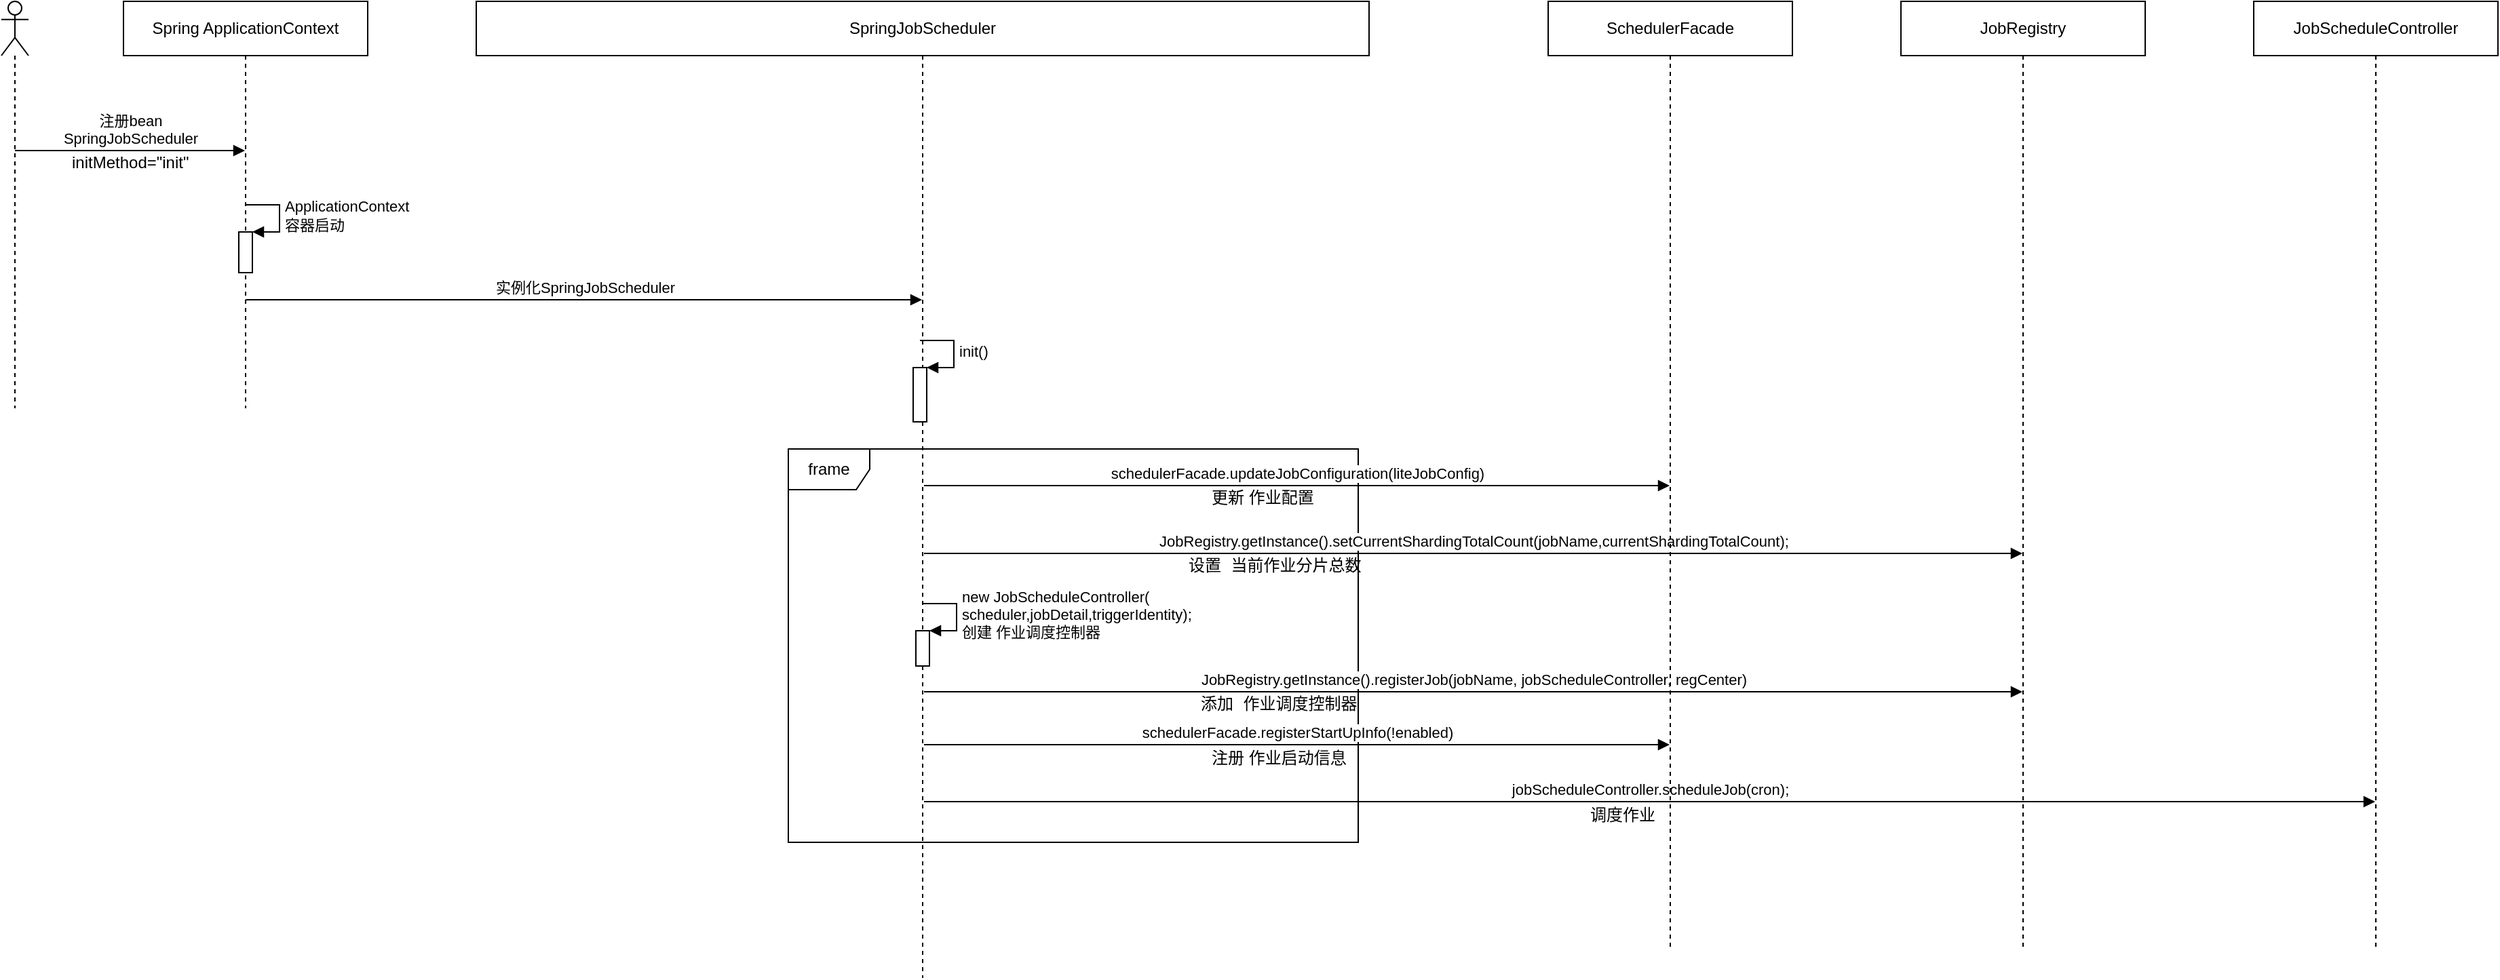 <mxfile version="10.7.5" type="github"><diagram name="Page-1" id="13e1069c-82ec-6db2-03f1-153e76fe0fe0"><mxGraphModel dx="998" dy="425" grid="1" gridSize="10" guides="1" tooltips="1" connect="1" arrows="1" fold="1" page="1" pageScale="1" pageWidth="1100" pageHeight="850" background="#ffffff" math="0" shadow="0"><root><mxCell id="0"/><mxCell id="1" parent="0"/><mxCell id="F85SXQfzrz55yQztH71F-2" value="" style="shape=umlLifeline;participant=umlActor;perimeter=lifelinePerimeter;whiteSpace=wrap;html=1;container=1;collapsible=0;recursiveResize=0;verticalAlign=top;spacingTop=36;labelBackgroundColor=#ffffff;outlineConnect=0;" parent="1" vertex="1"><mxGeometry x="200" y="60" width="20" height="300" as="geometry"/></mxCell><mxCell id="F85SXQfzrz55yQztH71F-7" value="注册bean&lt;br&gt;SpringJobScheduler&lt;br&gt;" style="html=1;verticalAlign=bottom;endArrow=block;" parent="F85SXQfzrz55yQztH71F-2" target="F85SXQfzrz55yQztH71F-3" edge="1"><mxGeometry width="80" relative="1" as="geometry"><mxPoint x="10" y="110" as="sourcePoint"/><mxPoint x="90" y="110" as="targetPoint"/></mxGeometry></mxCell><mxCell id="F85SXQfzrz55yQztH71F-3" value="Spring ApplicationContext" style="shape=umlLifeline;perimeter=lifelinePerimeter;whiteSpace=wrap;html=1;container=1;collapsible=0;recursiveResize=0;outlineConnect=0;" parent="1" vertex="1"><mxGeometry x="290" y="60" width="180" height="300" as="geometry"/></mxCell><mxCell id="F85SXQfzrz55yQztH71F-9" value="" style="html=1;points=[];perimeter=orthogonalPerimeter;" parent="F85SXQfzrz55yQztH71F-3" vertex="1"><mxGeometry x="85" y="170" width="10" height="30" as="geometry"/></mxCell><mxCell id="F85SXQfzrz55yQztH71F-10" value="ApplicationContext&lt;br&gt;容器启动&lt;br&gt;" style="edgeStyle=orthogonalEdgeStyle;html=1;align=left;spacingLeft=2;endArrow=block;rounded=0;entryX=1;entryY=0;" parent="F85SXQfzrz55yQztH71F-3" target="F85SXQfzrz55yQztH71F-9" edge="1"><mxGeometry relative="1" as="geometry"><mxPoint x="90" y="150" as="sourcePoint"/><Array as="points"><mxPoint x="115" y="150"/></Array></mxGeometry></mxCell><mxCell id="F85SXQfzrz55yQztH71F-11" value="实例化SpringJobScheduler" style="html=1;verticalAlign=bottom;endArrow=block;" parent="F85SXQfzrz55yQztH71F-3" target="F85SXQfzrz55yQztH71F-5" edge="1"><mxGeometry width="80" relative="1" as="geometry"><mxPoint x="90" y="220" as="sourcePoint"/><mxPoint x="170" y="220" as="targetPoint"/></mxGeometry></mxCell><mxCell id="F85SXQfzrz55yQztH71F-5" value="SpringJobScheduler" style="shape=umlLifeline;perimeter=lifelinePerimeter;whiteSpace=wrap;html=1;container=1;collapsible=0;recursiveResize=0;outlineConnect=0;" parent="1" vertex="1"><mxGeometry x="550" y="60" width="658" height="720" as="geometry"/></mxCell><mxCell id="F85SXQfzrz55yQztH71F-12" value="" style="html=1;points=[];perimeter=orthogonalPerimeter;" parent="F85SXQfzrz55yQztH71F-5" vertex="1"><mxGeometry x="322" y="270" width="10" height="40" as="geometry"/></mxCell><mxCell id="F85SXQfzrz55yQztH71F-13" value="init()" style="edgeStyle=orthogonalEdgeStyle;html=1;align=left;spacingLeft=2;endArrow=block;rounded=0;entryX=1;entryY=0;" parent="F85SXQfzrz55yQztH71F-5" target="F85SXQfzrz55yQztH71F-12" edge="1"><mxGeometry relative="1" as="geometry"><mxPoint x="327" y="250" as="sourcePoint"/><Array as="points"><mxPoint x="352" y="250"/></Array></mxGeometry></mxCell><mxCell id="hnVTWT6KNMk04GEtp_H0-1" value="frame" style="shape=umlFrame;whiteSpace=wrap;html=1;" vertex="1" parent="F85SXQfzrz55yQztH71F-5"><mxGeometry x="230" y="330" width="420" height="290" as="geometry"/></mxCell><mxCell id="hnVTWT6KNMk04GEtp_H0-8" value="schedulerFacade.updateJobConfiguration(liteJobConfig)" style="html=1;verticalAlign=bottom;endArrow=block;" edge="1" parent="F85SXQfzrz55yQztH71F-5"><mxGeometry width="80" relative="1" as="geometry"><mxPoint x="330" y="357" as="sourcePoint"/><mxPoint x="879.5" y="357" as="targetPoint"/></mxGeometry></mxCell><mxCell id="hnVTWT6KNMk04GEtp_H0-9" value="更新 作业配置" style="text;html=1;resizable=0;points=[];autosize=1;align=left;verticalAlign=top;spacingTop=-4;" vertex="1" parent="F85SXQfzrz55yQztH71F-5"><mxGeometry x="540" y="356" width="90" height="20" as="geometry"/></mxCell><mxCell id="hnVTWT6KNMk04GEtp_H0-12" value="JobRegistry.getInstance().setCurrentShardingTotalCount(&lt;span&gt;jobName&lt;/span&gt;,&lt;span&gt;currentShardingTotalCount&lt;/span&gt;);&lt;br&gt;" style="html=1;verticalAlign=bottom;endArrow=block;" edge="1" parent="F85SXQfzrz55yQztH71F-5"><mxGeometry width="80" relative="1" as="geometry"><mxPoint x="330" y="407" as="sourcePoint"/><mxPoint x="1139.5" y="407" as="targetPoint"/></mxGeometry></mxCell><mxCell id="hnVTWT6KNMk04GEtp_H0-13" value="&lt;pre&gt;&lt;span&gt;&lt;span&gt;设置 当前作业分片总数&lt;/span&gt;&lt;/span&gt;&lt;/pre&gt;" style="text;html=1;resizable=0;points=[];autosize=1;align=left;verticalAlign=top;spacingTop=-4;" vertex="1" parent="F85SXQfzrz55yQztH71F-5"><mxGeometry x="523" y="394" width="140" height="40" as="geometry"/></mxCell><mxCell id="hnVTWT6KNMk04GEtp_H0-15" value="&lt;pre&gt;&lt;br&gt;&lt;/pre&gt;" style="text;html=1;resizable=0;points=[];autosize=1;align=left;verticalAlign=top;spacingTop=-4;" vertex="1" parent="F85SXQfzrz55yQztH71F-5"><mxGeometry x="532" y="457" width="20" height="40" as="geometry"/></mxCell><mxCell id="hnVTWT6KNMk04GEtp_H0-18" value="JobRegistry.getInstance().registerJob(&lt;span&gt;jobName&lt;/span&gt;, jobScheduleController, regCenter)&lt;br&gt;" style="html=1;verticalAlign=bottom;endArrow=block;" edge="1" parent="F85SXQfzrz55yQztH71F-5"><mxGeometry width="80" relative="1" as="geometry"><mxPoint x="330" y="509" as="sourcePoint"/><mxPoint x="1139.5" y="509" as="targetPoint"/></mxGeometry></mxCell><mxCell id="hnVTWT6KNMk04GEtp_H0-19" value="&lt;pre&gt;&lt;span&gt;&lt;span&gt;添加 作业调度控制器&lt;/span&gt;&lt;/span&gt;&lt;/pre&gt;" style="text;html=1;resizable=0;points=[];autosize=1;align=left;verticalAlign=top;spacingTop=-4;" vertex="1" parent="F85SXQfzrz55yQztH71F-5"><mxGeometry x="532" y="496" width="130" height="40" as="geometry"/></mxCell><mxCell id="hnVTWT6KNMk04GEtp_H0-22" value="" style="html=1;points=[];perimeter=orthogonalPerimeter;" vertex="1" parent="F85SXQfzrz55yQztH71F-5"><mxGeometry x="324" y="464" width="10" height="26" as="geometry"/></mxCell><mxCell id="hnVTWT6KNMk04GEtp_H0-23" value="&lt;span&gt;new JobScheduleController(&lt;br&gt;&lt;/span&gt;&lt;span&gt;scheduler,&lt;/span&gt;&lt;span&gt;jobDetail,&lt;/span&gt;&lt;span&gt;triggerIdentity&lt;/span&gt;&lt;span&gt;);&lt;br&gt;创建 作业调度控制器&lt;br&gt;&lt;/span&gt;" style="edgeStyle=orthogonalEdgeStyle;html=1;align=left;spacingLeft=2;endArrow=block;rounded=0;entryX=1;entryY=0;" edge="1" target="hnVTWT6KNMk04GEtp_H0-22" parent="F85SXQfzrz55yQztH71F-5"><mxGeometry relative="1" as="geometry"><mxPoint x="329" y="444" as="sourcePoint"/><Array as="points"><mxPoint x="354" y="444"/></Array></mxGeometry></mxCell><mxCell id="hnVTWT6KNMk04GEtp_H0-24" value="schedulerFacade.registerStartUpInfo(!&lt;span&gt;enabled&lt;/span&gt;)&lt;br&gt;" style="html=1;verticalAlign=bottom;endArrow=block;" edge="1" parent="F85SXQfzrz55yQztH71F-5"><mxGeometry width="80" relative="1" as="geometry"><mxPoint x="330" y="548" as="sourcePoint"/><mxPoint x="879.5" y="548" as="targetPoint"/></mxGeometry></mxCell><mxCell id="hnVTWT6KNMk04GEtp_H0-25" value="注册 作业启动信息" style="text;html=1;resizable=0;points=[];autosize=1;align=left;verticalAlign=top;spacingTop=-4;" vertex="1" parent="F85SXQfzrz55yQztH71F-5"><mxGeometry x="540" y="548" width="110" height="20" as="geometry"/></mxCell><mxCell id="hnVTWT6KNMk04GEtp_H0-28" value="jobScheduleController.scheduleJob(cron);" style="html=1;verticalAlign=bottom;endArrow=block;" edge="1" parent="F85SXQfzrz55yQztH71F-5" target="hnVTWT6KNMk04GEtp_H0-26"><mxGeometry width="80" relative="1" as="geometry"><mxPoint x="330" y="590" as="sourcePoint"/><mxPoint x="410" y="590" as="targetPoint"/></mxGeometry></mxCell><mxCell id="F85SXQfzrz55yQztH71F-8" value="initMethod=&quot;init&quot;" style="text;html=1;resizable=0;points=[];autosize=1;align=left;verticalAlign=top;spacingTop=-4;" parent="1" vertex="1"><mxGeometry x="250" y="169" width="100" height="20" as="geometry"/></mxCell><mxCell id="hnVTWT6KNMk04GEtp_H0-4" value="SchedulerFacade" style="shape=umlLifeline;perimeter=lifelinePerimeter;whiteSpace=wrap;html=1;container=1;collapsible=0;recursiveResize=0;outlineConnect=0;" vertex="1" parent="1"><mxGeometry x="1340" y="60" width="180" height="700" as="geometry"/></mxCell><mxCell id="hnVTWT6KNMk04GEtp_H0-20" value="JobRegistry" style="shape=umlLifeline;perimeter=lifelinePerimeter;whiteSpace=wrap;html=1;container=1;collapsible=0;recursiveResize=0;outlineConnect=0;" vertex="1" parent="1"><mxGeometry x="1600" y="60" width="180" height="700" as="geometry"/></mxCell><mxCell id="hnVTWT6KNMk04GEtp_H0-26" value="JobScheduleController" style="shape=umlLifeline;perimeter=lifelinePerimeter;whiteSpace=wrap;html=1;container=1;collapsible=0;recursiveResize=0;outlineConnect=0;" vertex="1" parent="1"><mxGeometry x="1860" y="60" width="180" height="700" as="geometry"/></mxCell><mxCell id="hnVTWT6KNMk04GEtp_H0-29" value="调度作业" style="text;html=1;resizable=0;points=[];autosize=1;align=left;verticalAlign=top;spacingTop=-4;" vertex="1" parent="1"><mxGeometry x="1369" y="650" width="60" height="20" as="geometry"/></mxCell></root></mxGraphModel></diagram></mxfile>